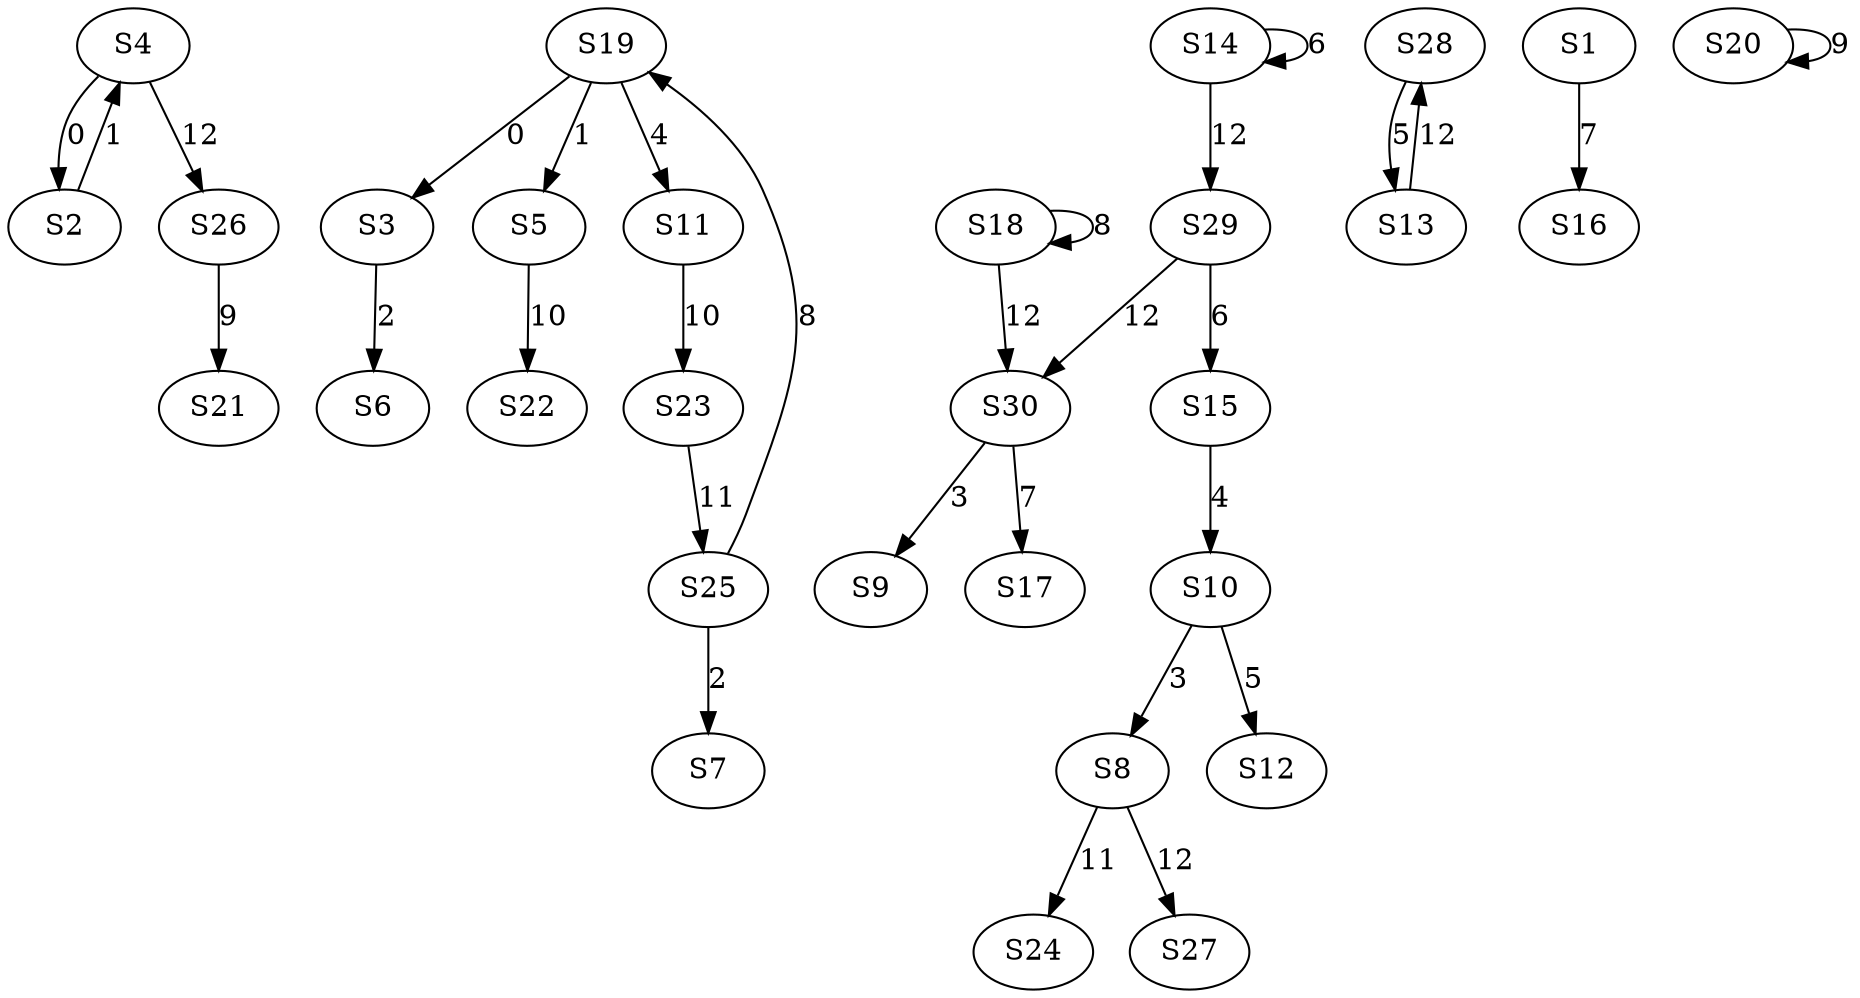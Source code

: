 strict digraph {
	S4 -> S2 [ label = 0 ];
	S19 -> S3 [ label = 0 ];
	S2 -> S4 [ label = 1 ];
	S19 -> S5 [ label = 1 ];
	S3 -> S6 [ label = 2 ];
	S25 -> S7 [ label = 2 ];
	S10 -> S8 [ label = 3 ];
	S30 -> S9 [ label = 3 ];
	S15 -> S10 [ label = 4 ];
	S19 -> S11 [ label = 4 ];
	S10 -> S12 [ label = 5 ];
	S28 -> S13 [ label = 5 ];
	S14 -> S14 [ label = 6 ];
	S29 -> S15 [ label = 6 ];
	S1 -> S16 [ label = 7 ];
	S30 -> S17 [ label = 7 ];
	S18 -> S18 [ label = 8 ];
	S25 -> S19 [ label = 8 ];
	S20 -> S20 [ label = 9 ];
	S26 -> S21 [ label = 9 ];
	S5 -> S22 [ label = 10 ];
	S11 -> S23 [ label = 10 ];
	S8 -> S24 [ label = 11 ];
	S23 -> S25 [ label = 11 ];
	S4 -> S26 [ label = 12 ];
	S8 -> S27 [ label = 12 ];
	S13 -> S28 [ label = 12 ];
	S14 -> S29 [ label = 12 ];
	S29 -> S30 [ label = 12 ];
	S18 -> S30 [ label = 12 ];
}